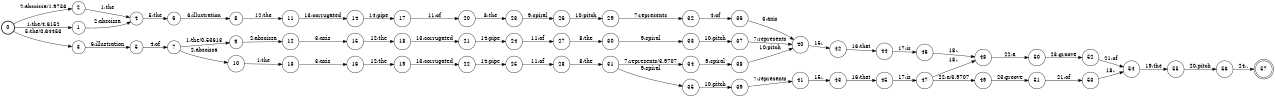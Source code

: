 digraph FST {
rankdir = LR;
size = "8.5,11";
label = "";
center = 1;
orientation = Portrait;
ranksep = "0.4";
nodesep = "0.25";
0 [label = "0", shape = circle, style = bold, fontsize = 14]
	0 -> 1 [label = "1:the/4.6152", fontsize = 14];
	0 -> 3 [label = "5:the/0.64453", fontsize = 14];
	0 -> 2 [label = "2:abscissa/1.9756", fontsize = 14];
1 [label = "1", shape = circle, style = solid, fontsize = 14]
	1 -> 4 [label = "2:abscissa", fontsize = 14];
2 [label = "2", shape = circle, style = solid, fontsize = 14]
	2 -> 4 [label = "1:the", fontsize = 14];
3 [label = "3", shape = circle, style = solid, fontsize = 14]
	3 -> 5 [label = "6:illustration", fontsize = 14];
4 [label = "4", shape = circle, style = solid, fontsize = 14]
	4 -> 6 [label = "5:the", fontsize = 14];
5 [label = "5", shape = circle, style = solid, fontsize = 14]
	5 -> 7 [label = "4:of", fontsize = 14];
6 [label = "6", shape = circle, style = solid, fontsize = 14]
	6 -> 8 [label = "6:illustration", fontsize = 14];
7 [label = "7", shape = circle, style = solid, fontsize = 14]
	7 -> 9 [label = "1:the/0.53613", fontsize = 14];
	7 -> 10 [label = "2:abscissa", fontsize = 14];
8 [label = "8", shape = circle, style = solid, fontsize = 14]
	8 -> 11 [label = "12:the", fontsize = 14];
9 [label = "9", shape = circle, style = solid, fontsize = 14]
	9 -> 12 [label = "2:abscissa", fontsize = 14];
10 [label = "10", shape = circle, style = solid, fontsize = 14]
	10 -> 13 [label = "1:the", fontsize = 14];
11 [label = "11", shape = circle, style = solid, fontsize = 14]
	11 -> 14 [label = "13:corrugated", fontsize = 14];
12 [label = "12", shape = circle, style = solid, fontsize = 14]
	12 -> 15 [label = "3:axis", fontsize = 14];
13 [label = "13", shape = circle, style = solid, fontsize = 14]
	13 -> 16 [label = "3:axis", fontsize = 14];
14 [label = "14", shape = circle, style = solid, fontsize = 14]
	14 -> 17 [label = "14:pipe", fontsize = 14];
15 [label = "15", shape = circle, style = solid, fontsize = 14]
	15 -> 18 [label = "12:the", fontsize = 14];
16 [label = "16", shape = circle, style = solid, fontsize = 14]
	16 -> 19 [label = "12:the", fontsize = 14];
17 [label = "17", shape = circle, style = solid, fontsize = 14]
	17 -> 20 [label = "11:of", fontsize = 14];
18 [label = "18", shape = circle, style = solid, fontsize = 14]
	18 -> 21 [label = "13:corrugated", fontsize = 14];
19 [label = "19", shape = circle, style = solid, fontsize = 14]
	19 -> 22 [label = "13:corrugated", fontsize = 14];
20 [label = "20", shape = circle, style = solid, fontsize = 14]
	20 -> 23 [label = "8:the", fontsize = 14];
21 [label = "21", shape = circle, style = solid, fontsize = 14]
	21 -> 24 [label = "14:pipe", fontsize = 14];
22 [label = "22", shape = circle, style = solid, fontsize = 14]
	22 -> 25 [label = "14:pipe", fontsize = 14];
23 [label = "23", shape = circle, style = solid, fontsize = 14]
	23 -> 26 [label = "9:spiral", fontsize = 14];
24 [label = "24", shape = circle, style = solid, fontsize = 14]
	24 -> 27 [label = "11:of", fontsize = 14];
25 [label = "25", shape = circle, style = solid, fontsize = 14]
	25 -> 28 [label = "11:of", fontsize = 14];
26 [label = "26", shape = circle, style = solid, fontsize = 14]
	26 -> 29 [label = "10:pitch", fontsize = 14];
27 [label = "27", shape = circle, style = solid, fontsize = 14]
	27 -> 30 [label = "8:the", fontsize = 14];
28 [label = "28", shape = circle, style = solid, fontsize = 14]
	28 -> 31 [label = "8:the", fontsize = 14];
29 [label = "29", shape = circle, style = solid, fontsize = 14]
	29 -> 32 [label = "7:represents", fontsize = 14];
30 [label = "30", shape = circle, style = solid, fontsize = 14]
	30 -> 33 [label = "9:spiral", fontsize = 14];
31 [label = "31", shape = circle, style = solid, fontsize = 14]
	31 -> 34 [label = "7:represents/3.9707", fontsize = 14];
	31 -> 35 [label = "9:spiral", fontsize = 14];
32 [label = "32", shape = circle, style = solid, fontsize = 14]
	32 -> 36 [label = "4:of", fontsize = 14];
33 [label = "33", shape = circle, style = solid, fontsize = 14]
	33 -> 37 [label = "10:pitch", fontsize = 14];
34 [label = "34", shape = circle, style = solid, fontsize = 14]
	34 -> 38 [label = "9:spiral", fontsize = 14];
35 [label = "35", shape = circle, style = solid, fontsize = 14]
	35 -> 39 [label = "10:pitch", fontsize = 14];
36 [label = "36", shape = circle, style = solid, fontsize = 14]
	36 -> 40 [label = "3:axis", fontsize = 14];
37 [label = "37", shape = circle, style = solid, fontsize = 14]
	37 -> 40 [label = "7:represents", fontsize = 14];
38 [label = "38", shape = circle, style = solid, fontsize = 14]
	38 -> 40 [label = "10:pitch", fontsize = 14];
39 [label = "39", shape = circle, style = solid, fontsize = 14]
	39 -> 41 [label = "7:represents", fontsize = 14];
40 [label = "40", shape = circle, style = solid, fontsize = 14]
	40 -> 42 [label = "15:,", fontsize = 14];
41 [label = "41", shape = circle, style = solid, fontsize = 14]
	41 -> 43 [label = "15:,", fontsize = 14];
42 [label = "42", shape = circle, style = solid, fontsize = 14]
	42 -> 44 [label = "16:that", fontsize = 14];
43 [label = "43", shape = circle, style = solid, fontsize = 14]
	43 -> 45 [label = "16:that", fontsize = 14];
44 [label = "44", shape = circle, style = solid, fontsize = 14]
	44 -> 46 [label = "17:is", fontsize = 14];
45 [label = "45", shape = circle, style = solid, fontsize = 14]
	45 -> 47 [label = "17:is", fontsize = 14];
46 [label = "46", shape = circle, style = solid, fontsize = 14]
	46 -> 48 [label = "18:,", fontsize = 14];
47 [label = "47", shape = circle, style = solid, fontsize = 14]
	47 -> 48 [label = "18:,", fontsize = 14];
	47 -> 49 [label = "22:a/3.9707", fontsize = 14];
48 [label = "48", shape = circle, style = solid, fontsize = 14]
	48 -> 50 [label = "22:a", fontsize = 14];
49 [label = "49", shape = circle, style = solid, fontsize = 14]
	49 -> 51 [label = "23:groove", fontsize = 14];
50 [label = "50", shape = circle, style = solid, fontsize = 14]
	50 -> 52 [label = "23:groove", fontsize = 14];
51 [label = "51", shape = circle, style = solid, fontsize = 14]
	51 -> 53 [label = "21:of", fontsize = 14];
52 [label = "52", shape = circle, style = solid, fontsize = 14]
	52 -> 54 [label = "21:of", fontsize = 14];
53 [label = "53", shape = circle, style = solid, fontsize = 14]
	53 -> 54 [label = "18:,", fontsize = 14];
54 [label = "54", shape = circle, style = solid, fontsize = 14]
	54 -> 55 [label = "19:the", fontsize = 14];
55 [label = "55", shape = circle, style = solid, fontsize = 14]
	55 -> 56 [label = "20:pitch", fontsize = 14];
56 [label = "56", shape = circle, style = solid, fontsize = 14]
	56 -> 57 [label = "24:.", fontsize = 14];
57 [label = "57", shape = doublecircle, style = solid, fontsize = 14]
}
